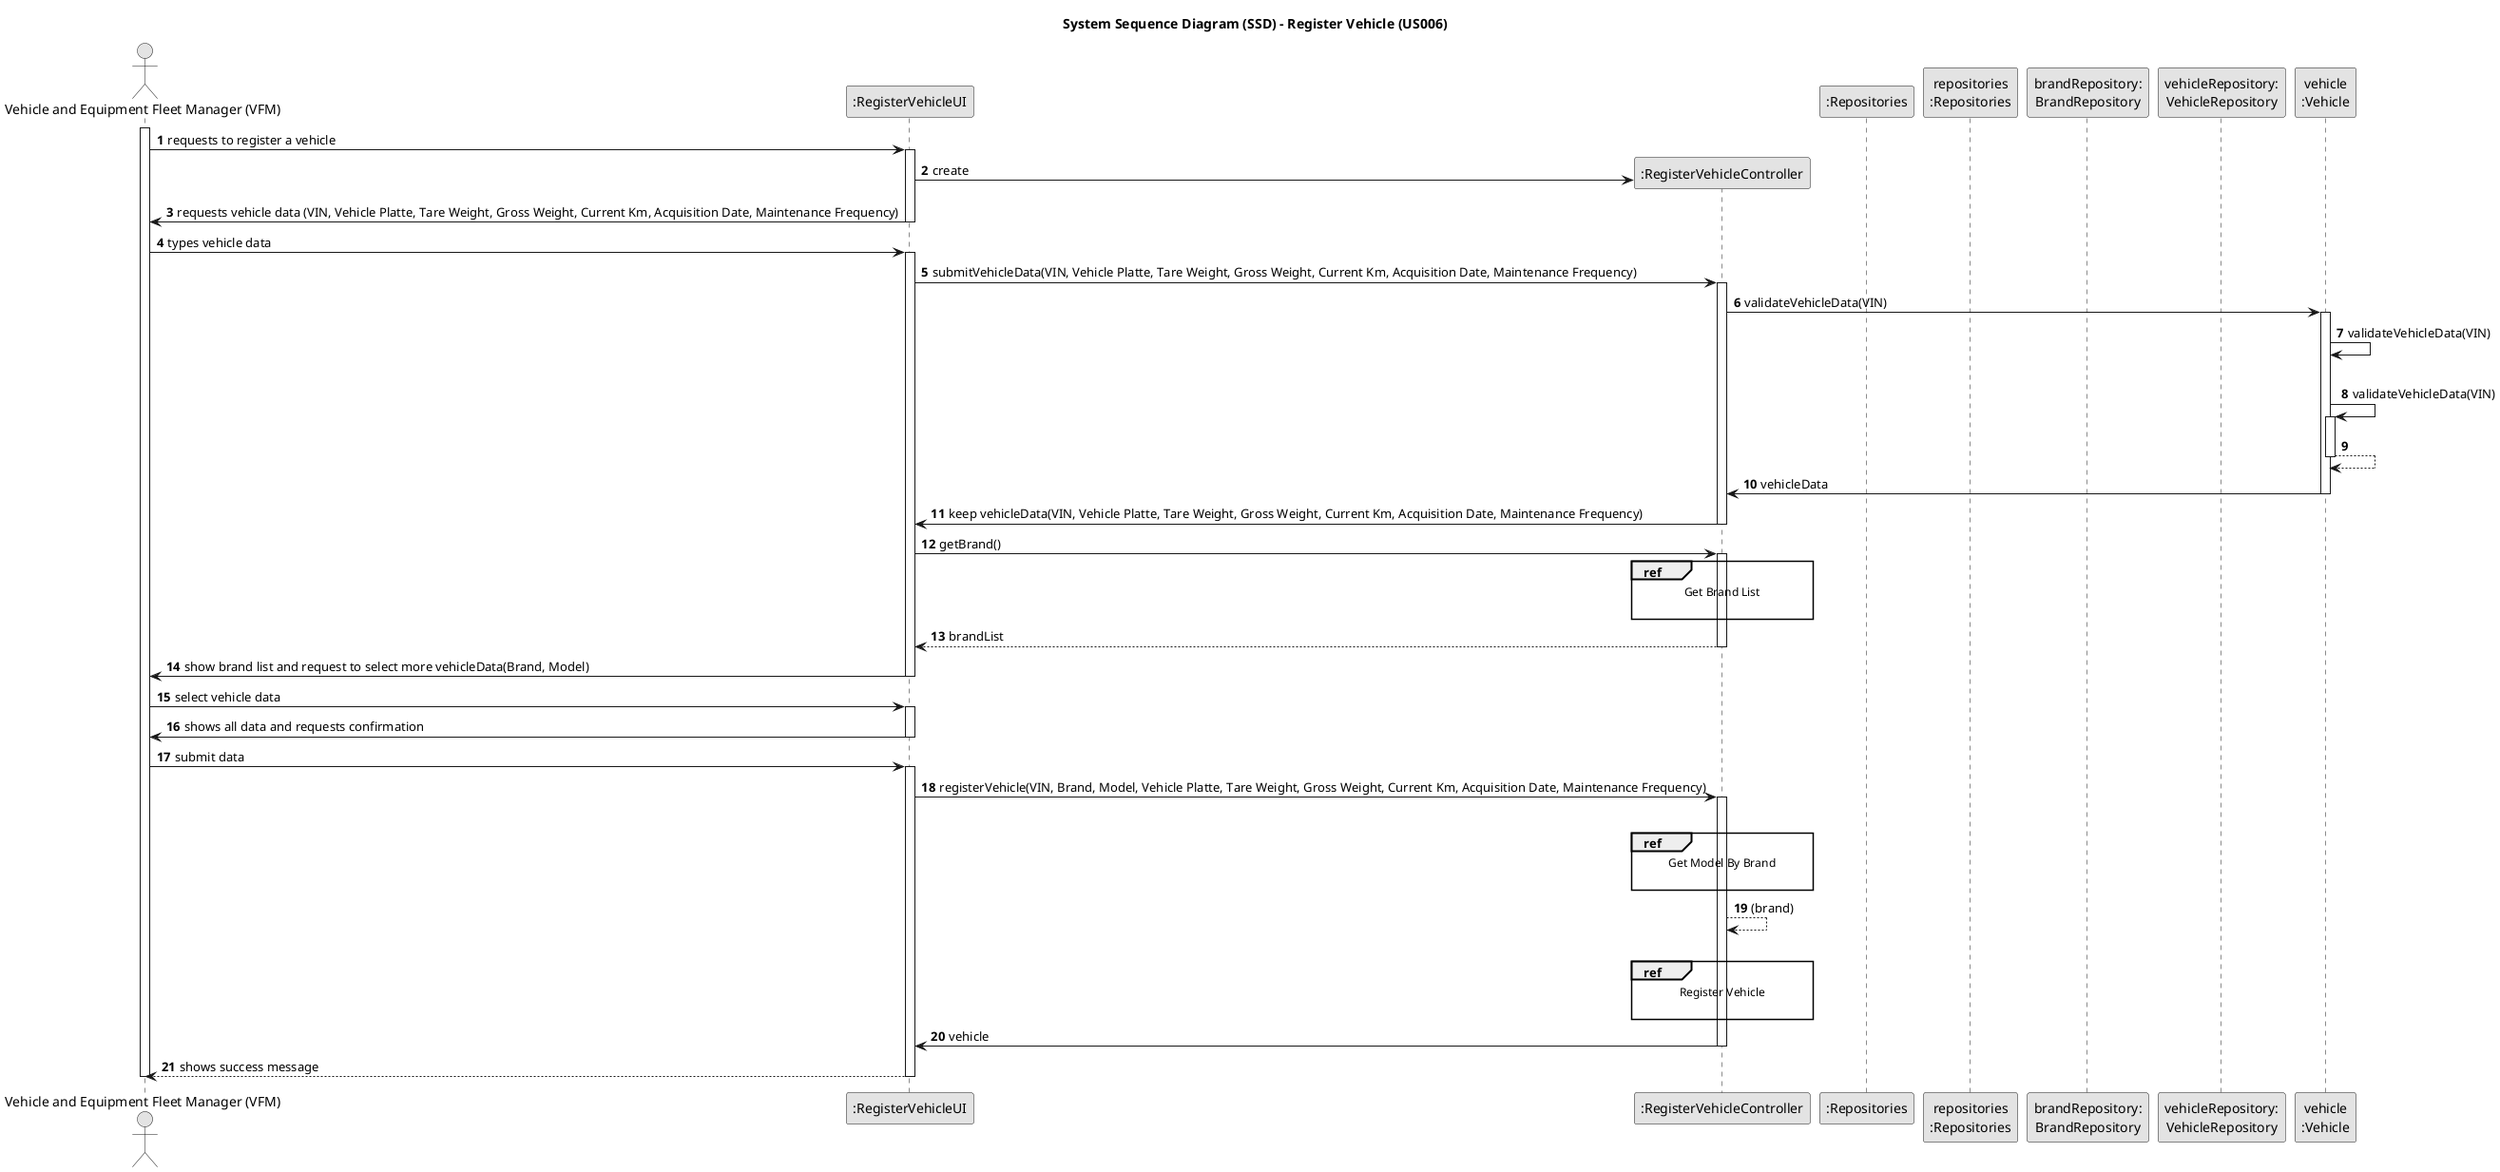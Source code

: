 @startuml
skinparam monochrome true
skinparam packageStyle rectangle
skinparam shadowing false

title System Sequence Diagram (SSD) - Register Vehicle (US006)

autonumber

'hide footbox
actor "Vehicle and Equipment Fleet Manager (VFM)" as VFM
participant ":RegisterVehicleUI" as UI
participant ":RegisterVehicleController" as CTRL
participant ":Repositories" as RepositorySingleton
participant "repositories\n:Repositories" as PLAT
participant "brandRepository:\nBrandRepository" as BrandRepository
participant "vehicleRepository:\nVehicleRepository" as VehicleRepository
participant "vehicle\n:Vehicle" as VEI

activate VFM

    VFM -> UI : requests to register a vehicle
    activate UI

                UI -> CTRL** : create


        UI -> VFM : requests vehicle data (VIN, Vehicle Platte, Tare Weight, Gross Weight, Current Km, Acquisition Date, Maintenance Frequency)
    deactivate UI

    VFM -> UI : types vehicle data
    activate UI

        UI -> CTRL : submitVehicleData(VIN, Vehicle Platte, Tare Weight, Gross Weight, Current Km, Acquisition Date, Maintenance Frequency)
                activate CTRL

                    CTRL -> VEI : validateVehicleData(VIN)
                    activate VEI

                        VEI -> VEI : validateVehicleData(VIN)

                        |||

                        VEI -> VEI : validateVehicleData(VIN)
                        activate VEI

                        VEI --> VEI
                        deactivate VEI

                    VEI -> CTRL : vehicleData
                    deactivate VEI

        CTRL -> UI : keep vehicleData(VIN, Vehicle Platte, Tare Weight, Gross Weight, Current Km, Acquisition Date, Maintenance Frequency)
        deactivate CTRL

        UI -> CTRL : getBrand()
        activate CTRL

         ref over CTRL
                    Get Brand List

                end ref

            CTRL --> UI : brandList
        deactivate CTRL

    UI -> VFM : show brand list and request to select more vehicleData(Brand, Model)
    deactivate UI

    VFM -> UI : select vehicle data
    activate UI

        UI -> VFM : shows all data and requests confirmation
    deactivate UI

    VFM -> UI : submit data
    activate UI

        UI -> CTRL : registerVehicle(VIN, Brand, Model, Vehicle Platte, Tare Weight, Gross Weight, Current Km, Acquisition Date, Maintenance Frequency)
        activate CTRL

         ref over CTRL
                    Get Model By Brand

                end ref

            deactivate BrandRepository

         CTRL --> CTRL : (brand)

            |||

            ref over CTRL
                                Register Vehicle

                            end ref

                        deactivate BrandRepository

            CTRL -> UI: vehicle
        deactivate CTRL

        UI --> VFM : shows success message
    deactivate UI

deactivate VFM

@enduml
